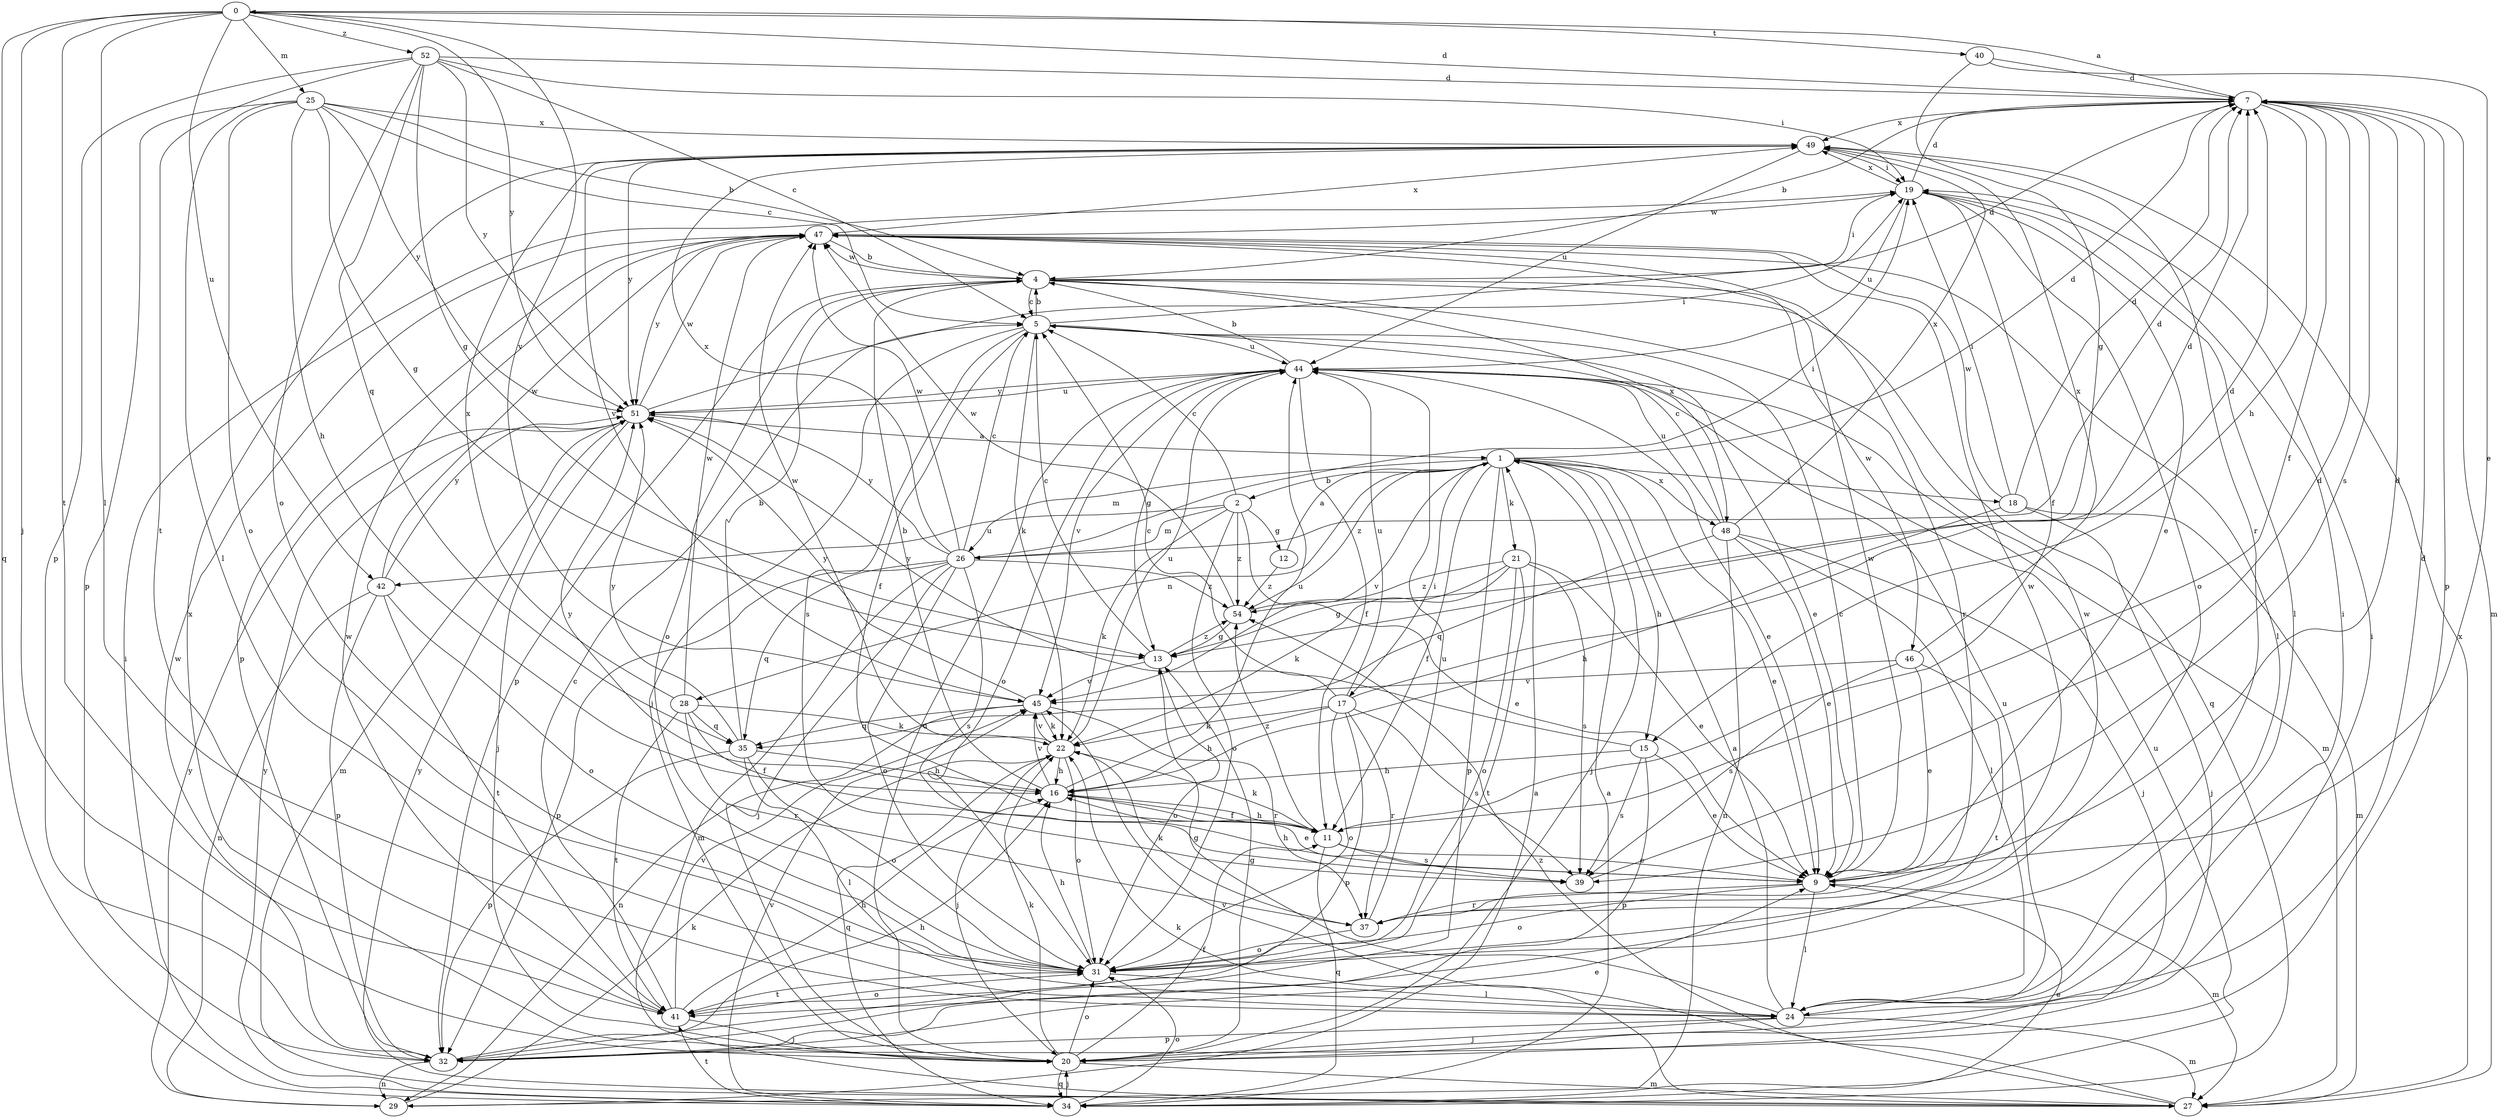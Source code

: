strict digraph  {
0;
1;
2;
4;
5;
7;
9;
11;
12;
13;
15;
16;
17;
18;
19;
20;
21;
22;
24;
25;
26;
27;
28;
29;
31;
32;
34;
35;
37;
39;
40;
41;
42;
44;
45;
46;
47;
48;
49;
51;
52;
54;
0 -> 7  [label=d];
0 -> 20  [label=j];
0 -> 24  [label=l];
0 -> 25  [label=m];
0 -> 34  [label=q];
0 -> 40  [label=t];
0 -> 41  [label=t];
0 -> 42  [label=u];
0 -> 45  [label=v];
0 -> 51  [label=y];
0 -> 52  [label=z];
1 -> 2  [label=b];
1 -> 7  [label=d];
1 -> 9  [label=e];
1 -> 11  [label=f];
1 -> 15  [label=h];
1 -> 17  [label=i];
1 -> 18  [label=i];
1 -> 20  [label=j];
1 -> 21  [label=k];
1 -> 26  [label=m];
1 -> 28  [label=n];
1 -> 32  [label=p];
1 -> 45  [label=v];
1 -> 48  [label=x];
1 -> 54  [label=z];
2 -> 5  [label=c];
2 -> 9  [label=e];
2 -> 12  [label=g];
2 -> 22  [label=k];
2 -> 26  [label=m];
2 -> 31  [label=o];
2 -> 42  [label=u];
2 -> 54  [label=z];
4 -> 5  [label=c];
4 -> 19  [label=i];
4 -> 31  [label=o];
4 -> 32  [label=p];
4 -> 34  [label=q];
4 -> 37  [label=r];
4 -> 46  [label=w];
4 -> 47  [label=w];
4 -> 48  [label=x];
5 -> 4  [label=b];
5 -> 7  [label=d];
5 -> 9  [label=e];
5 -> 11  [label=f];
5 -> 20  [label=j];
5 -> 22  [label=k];
5 -> 39  [label=s];
5 -> 44  [label=u];
7 -> 0  [label=a];
7 -> 4  [label=b];
7 -> 11  [label=f];
7 -> 15  [label=h];
7 -> 27  [label=m];
7 -> 32  [label=p];
7 -> 39  [label=s];
7 -> 49  [label=x];
9 -> 5  [label=c];
9 -> 7  [label=d];
9 -> 16  [label=h];
9 -> 24  [label=l];
9 -> 27  [label=m];
9 -> 31  [label=o];
9 -> 37  [label=r];
9 -> 47  [label=w];
11 -> 9  [label=e];
11 -> 16  [label=h];
11 -> 22  [label=k];
11 -> 34  [label=q];
11 -> 39  [label=s];
11 -> 54  [label=z];
12 -> 1  [label=a];
12 -> 54  [label=z];
13 -> 5  [label=c];
13 -> 31  [label=o];
13 -> 45  [label=v];
13 -> 54  [label=z];
15 -> 5  [label=c];
15 -> 9  [label=e];
15 -> 16  [label=h];
15 -> 32  [label=p];
15 -> 39  [label=s];
16 -> 4  [label=b];
16 -> 9  [label=e];
16 -> 11  [label=f];
16 -> 44  [label=u];
16 -> 45  [label=v];
16 -> 51  [label=y];
17 -> 7  [label=d];
17 -> 16  [label=h];
17 -> 22  [label=k];
17 -> 31  [label=o];
17 -> 32  [label=p];
17 -> 37  [label=r];
17 -> 39  [label=s];
17 -> 44  [label=u];
17 -> 51  [label=y];
18 -> 7  [label=d];
18 -> 16  [label=h];
18 -> 19  [label=i];
18 -> 20  [label=j];
18 -> 27  [label=m];
18 -> 47  [label=w];
19 -> 7  [label=d];
19 -> 9  [label=e];
19 -> 11  [label=f];
19 -> 24  [label=l];
19 -> 31  [label=o];
19 -> 44  [label=u];
19 -> 47  [label=w];
19 -> 49  [label=x];
20 -> 11  [label=f];
20 -> 13  [label=g];
20 -> 19  [label=i];
20 -> 22  [label=k];
20 -> 27  [label=m];
20 -> 31  [label=o];
20 -> 34  [label=q];
20 -> 44  [label=u];
20 -> 49  [label=x];
21 -> 9  [label=e];
21 -> 13  [label=g];
21 -> 22  [label=k];
21 -> 31  [label=o];
21 -> 39  [label=s];
21 -> 41  [label=t];
21 -> 54  [label=z];
22 -> 16  [label=h];
22 -> 20  [label=j];
22 -> 31  [label=o];
22 -> 34  [label=q];
22 -> 44  [label=u];
22 -> 45  [label=v];
22 -> 47  [label=w];
24 -> 1  [label=a];
24 -> 7  [label=d];
24 -> 13  [label=g];
24 -> 19  [label=i];
24 -> 20  [label=j];
24 -> 27  [label=m];
24 -> 32  [label=p];
24 -> 44  [label=u];
25 -> 4  [label=b];
25 -> 5  [label=c];
25 -> 13  [label=g];
25 -> 16  [label=h];
25 -> 24  [label=l];
25 -> 31  [label=o];
25 -> 32  [label=p];
25 -> 49  [label=x];
25 -> 51  [label=y];
26 -> 5  [label=c];
26 -> 7  [label=d];
26 -> 19  [label=i];
26 -> 20  [label=j];
26 -> 27  [label=m];
26 -> 31  [label=o];
26 -> 32  [label=p];
26 -> 35  [label=q];
26 -> 39  [label=s];
26 -> 47  [label=w];
26 -> 49  [label=x];
26 -> 51  [label=y];
26 -> 54  [label=z];
27 -> 22  [label=k];
27 -> 45  [label=v];
27 -> 49  [label=x];
27 -> 51  [label=y];
27 -> 54  [label=z];
28 -> 11  [label=f];
28 -> 22  [label=k];
28 -> 35  [label=q];
28 -> 37  [label=r];
28 -> 41  [label=t];
28 -> 47  [label=w];
28 -> 49  [label=x];
29 -> 1  [label=a];
29 -> 22  [label=k];
29 -> 51  [label=y];
31 -> 16  [label=h];
31 -> 24  [label=l];
31 -> 41  [label=t];
31 -> 47  [label=w];
32 -> 9  [label=e];
32 -> 16  [label=h];
32 -> 29  [label=n];
32 -> 47  [label=w];
34 -> 1  [label=a];
34 -> 9  [label=e];
34 -> 19  [label=i];
34 -> 20  [label=j];
34 -> 31  [label=o];
34 -> 41  [label=t];
34 -> 44  [label=u];
34 -> 45  [label=v];
34 -> 51  [label=y];
35 -> 4  [label=b];
35 -> 16  [label=h];
35 -> 24  [label=l];
35 -> 31  [label=o];
35 -> 32  [label=p];
35 -> 51  [label=y];
37 -> 22  [label=k];
37 -> 31  [label=o];
37 -> 44  [label=u];
37 -> 47  [label=w];
39 -> 7  [label=d];
40 -> 7  [label=d];
40 -> 9  [label=e];
40 -> 13  [label=g];
41 -> 5  [label=c];
41 -> 16  [label=h];
41 -> 20  [label=j];
41 -> 31  [label=o];
41 -> 45  [label=v];
41 -> 47  [label=w];
42 -> 29  [label=n];
42 -> 31  [label=o];
42 -> 32  [label=p];
42 -> 41  [label=t];
42 -> 47  [label=w];
42 -> 51  [label=y];
44 -> 4  [label=b];
44 -> 9  [label=e];
44 -> 11  [label=f];
44 -> 13  [label=g];
44 -> 27  [label=m];
44 -> 31  [label=o];
44 -> 45  [label=v];
44 -> 51  [label=y];
45 -> 22  [label=k];
45 -> 29  [label=n];
45 -> 35  [label=q];
45 -> 37  [label=r];
45 -> 51  [label=y];
46 -> 9  [label=e];
46 -> 39  [label=s];
46 -> 41  [label=t];
46 -> 45  [label=v];
46 -> 49  [label=x];
47 -> 4  [label=b];
47 -> 24  [label=l];
47 -> 32  [label=p];
47 -> 49  [label=x];
47 -> 51  [label=y];
48 -> 5  [label=c];
48 -> 9  [label=e];
48 -> 20  [label=j];
48 -> 24  [label=l];
48 -> 29  [label=n];
48 -> 35  [label=q];
48 -> 44  [label=u];
48 -> 49  [label=x];
49 -> 19  [label=i];
49 -> 37  [label=r];
49 -> 44  [label=u];
49 -> 45  [label=v];
49 -> 51  [label=y];
51 -> 1  [label=a];
51 -> 19  [label=i];
51 -> 20  [label=j];
51 -> 27  [label=m];
51 -> 44  [label=u];
51 -> 47  [label=w];
52 -> 5  [label=c];
52 -> 7  [label=d];
52 -> 13  [label=g];
52 -> 19  [label=i];
52 -> 31  [label=o];
52 -> 32  [label=p];
52 -> 35  [label=q];
52 -> 41  [label=t];
52 -> 51  [label=y];
54 -> 7  [label=d];
54 -> 13  [label=g];
54 -> 47  [label=w];
}
